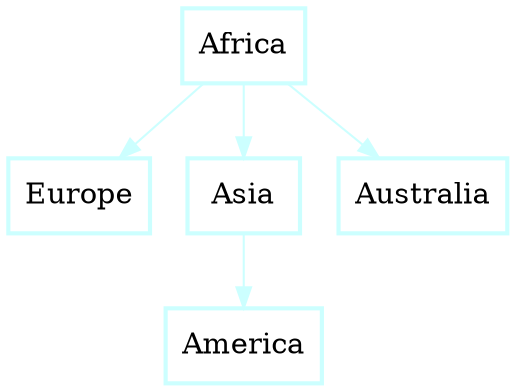 digraph D {
rankdir = TB
style = filled
fontcolor = black
color = black
bgcolor = white
gradientangle = 0
dpi = 300
"cluster_55" [rankdir=TB, shape=box, penwidth=2, color="#ccffff", fontcolor=black, fillcolor=white, style=filled, gradientangle=270.05, label="Africa"]
"cluster_56" [rankdir=TB, shape=box, penwidth=2, color="#ccffff", fontcolor=black, fillcolor=white, style=filled, gradientangle=270.05, label="Europe"]
"cluster_55" -> "cluster_56" [color="#ccffff", penwidth=1, ltail="cluster_55", lhead="cluster_56"]
"cluster_57" [rankdir=TB, shape=box, penwidth=2, color="#ccffff", fontcolor=black, fillcolor=white, style=filled, gradientangle=270.05, label="Asia"]
"cluster_58" [rankdir=TB, shape=box, penwidth=2, color="#ccffff", fontcolor=black, fillcolor=white, style=filled, gradientangle=270.05, label="America"]
"cluster_57" -> "cluster_58" [color="#ccffff", penwidth=1, ltail="cluster_57", lhead="cluster_58"]
"cluster_55" -> "cluster_57" [color="#ccffff", penwidth=1, ltail="cluster_57", lhead="cluster_58"]
"cluster_59" [rankdir=TB, shape=box, penwidth=2, color="#ccffff", fontcolor=black, fillcolor=white, style=filled, gradientangle=270.05, label="Australia"]
"cluster_55" -> "cluster_59" [color="#ccffff", penwidth=1, ltail="cluster_55", lhead="cluster_59"]
}